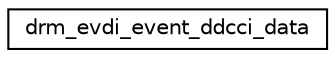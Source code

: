 digraph "圖形化之類別階層"
{
 // LATEX_PDF_SIZE
  edge [fontname="Helvetica",fontsize="10",labelfontname="Helvetica",labelfontsize="10"];
  node [fontname="Helvetica",fontsize="10",shape=record];
  rankdir="LR";
  Node0 [label="drm_evdi_event_ddcci_data",height=0.2,width=0.4,color="black", fillcolor="white", style="filled",URL="$structdrm__evdi__event__ddcci__data.html",tooltip=" "];
}
